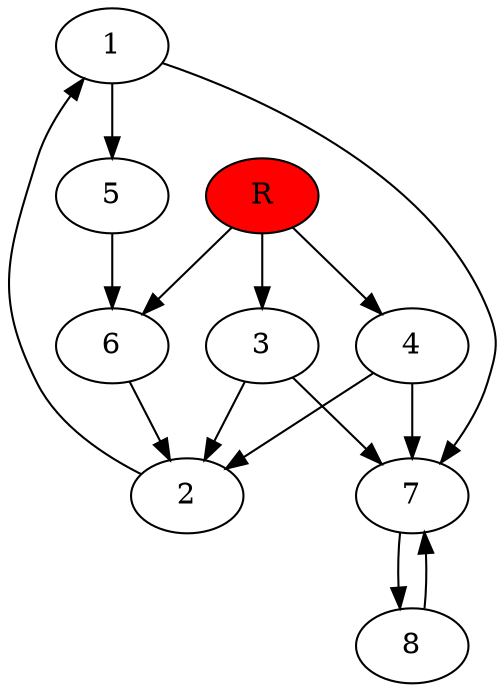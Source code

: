 digraph prb50146 {
	1
	2
	3
	4
	5
	6
	7
	8
	R [fillcolor="#ff0000" style=filled]
	1 -> 5
	1 -> 7
	2 -> 1
	3 -> 2
	3 -> 7
	4 -> 2
	4 -> 7
	5 -> 6
	6 -> 2
	7 -> 8
	8 -> 7
	R -> 3
	R -> 4
	R -> 6
}

